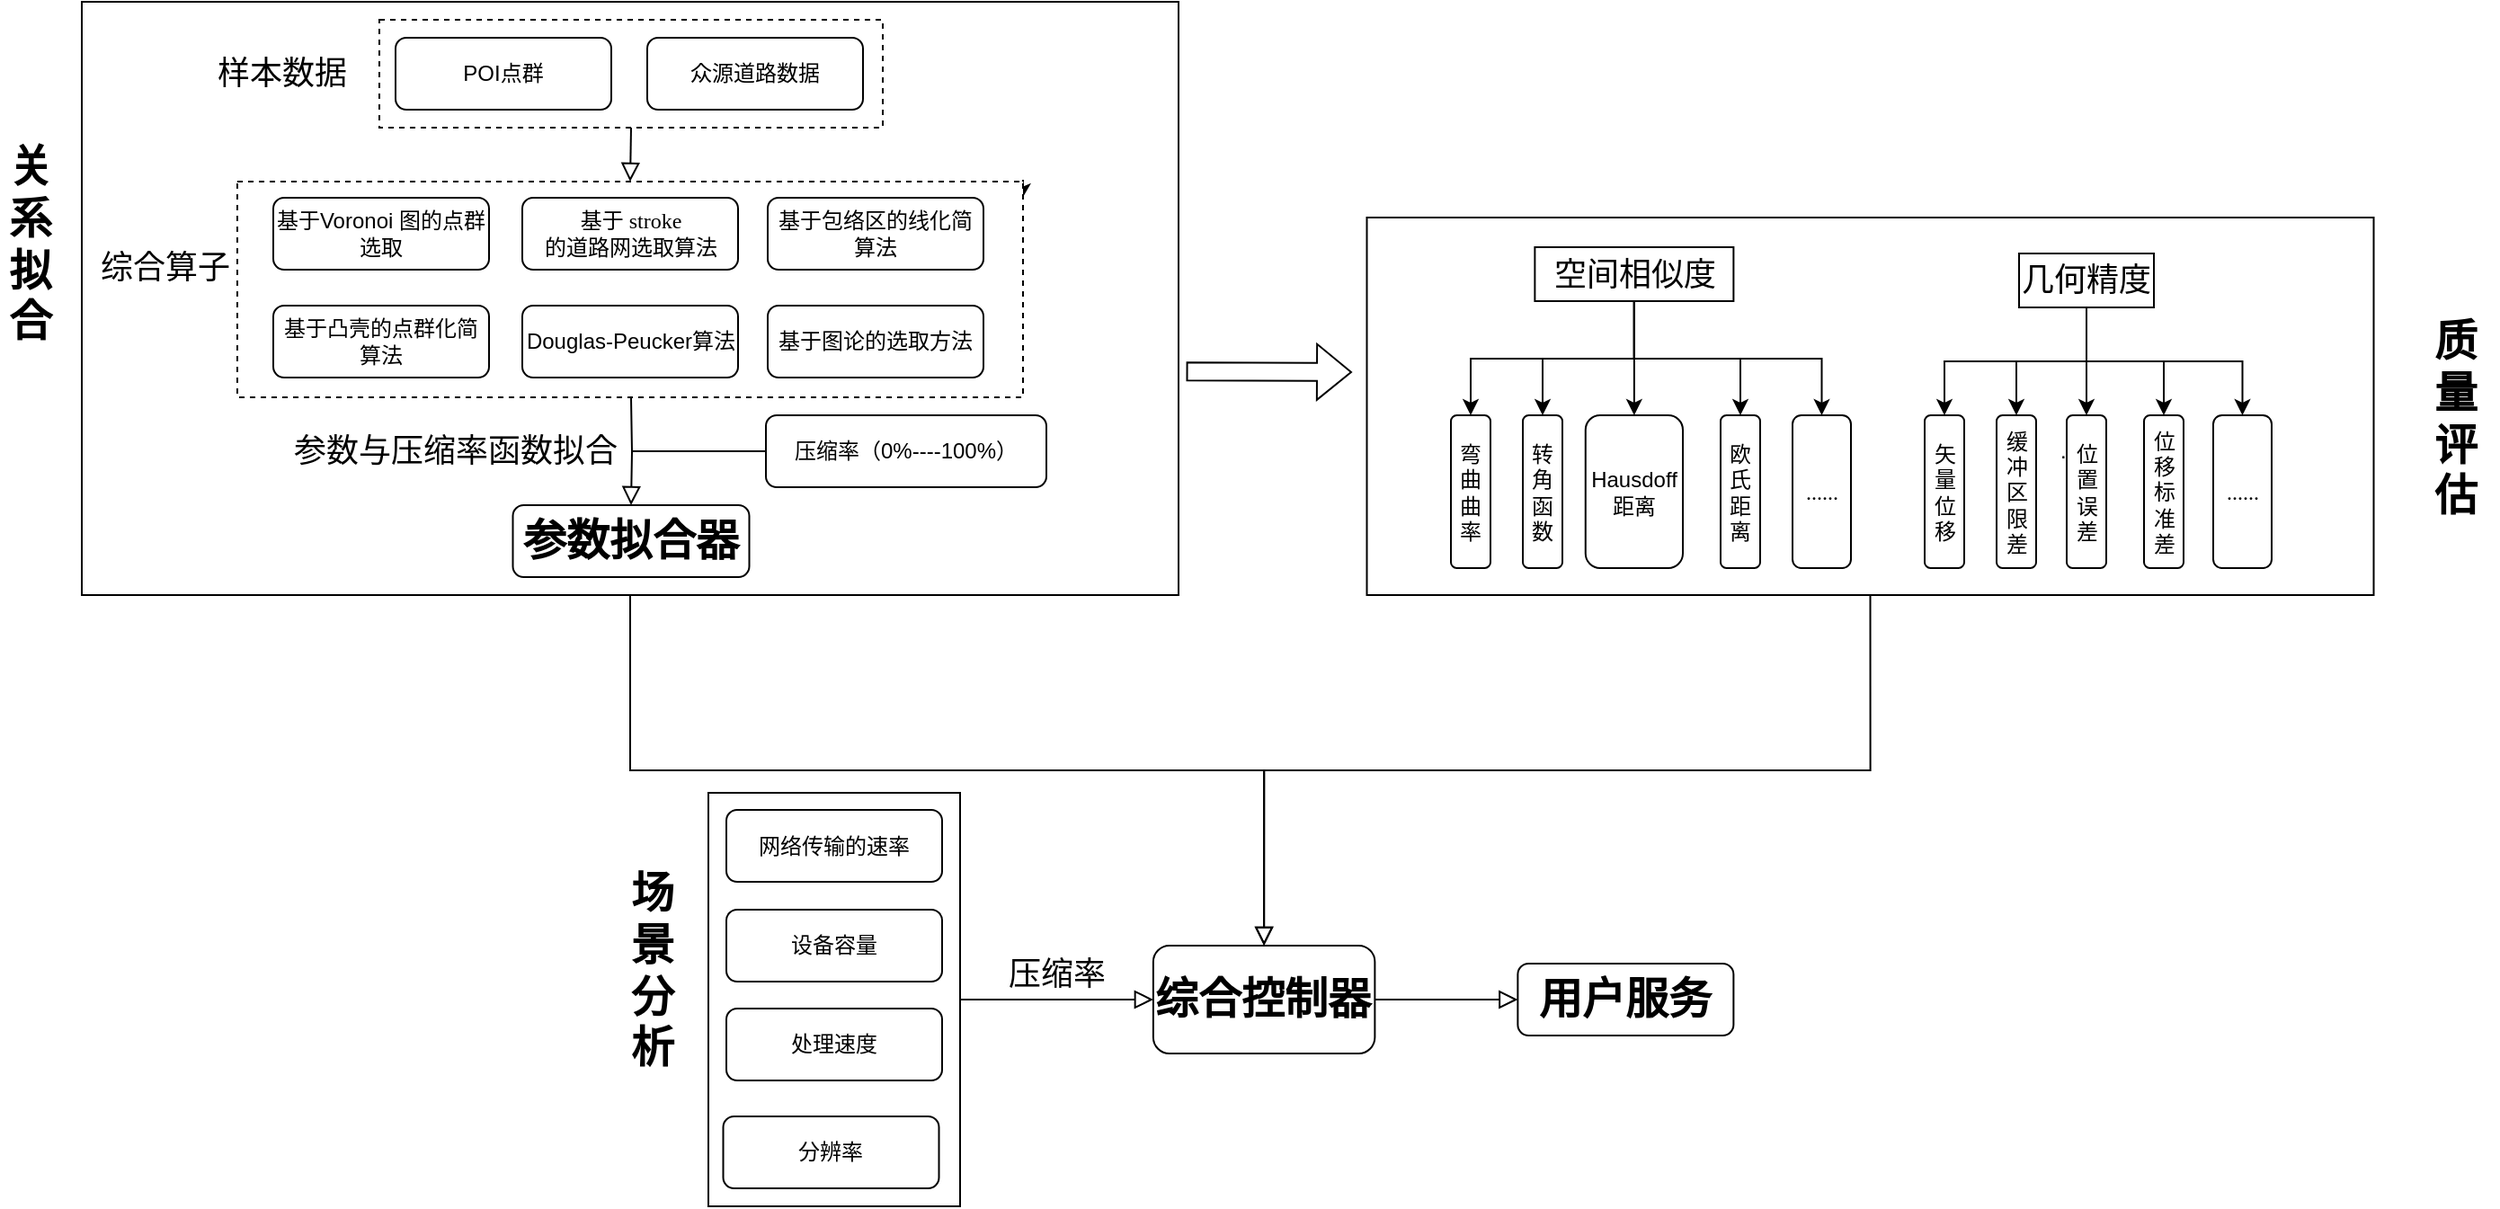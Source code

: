 <mxfile version="20.4.1" type="github">
  <diagram id="C5RBs43oDa-KdzZeNtuy" name="Page-1">
    <mxGraphModel dx="1740" dy="883" grid="1" gridSize="10" guides="1" tooltips="1" connect="1" arrows="1" fold="1" page="1" pageScale="1" pageWidth="827" pageHeight="1169" math="0" shadow="0">
      <root>
        <mxCell id="WIyWlLk6GJQsqaUBKTNV-0" />
        <mxCell id="WIyWlLk6GJQsqaUBKTNV-1" parent="WIyWlLk6GJQsqaUBKTNV-0" />
        <mxCell id="h_i_gSnvgIfFJRWZz87i-35" value="" style="rounded=0;whiteSpace=wrap;html=1;fontFamily=Times New Roman;fontSize=8;" vertex="1" parent="WIyWlLk6GJQsqaUBKTNV-1">
          <mxGeometry x="788.25" y="190" width="560" height="210" as="geometry" />
        </mxCell>
        <mxCell id="h_i_gSnvgIfFJRWZz87i-37" value="" style="rounded=0;whiteSpace=wrap;html=1;fontFamily=Times New Roman;fontSize=8;" vertex="1" parent="WIyWlLk6GJQsqaUBKTNV-1">
          <mxGeometry x="73.5" y="70" width="610" height="330" as="geometry" />
        </mxCell>
        <mxCell id="h_i_gSnvgIfFJRWZz87i-114" style="edgeStyle=orthogonalEdgeStyle;rounded=0;orthogonalLoop=1;jettySize=auto;html=1;exitX=1;exitY=0;exitDx=0;exitDy=0;entryX=0.857;entryY=0.344;entryDx=0;entryDy=0;entryPerimeter=0;fontFamily=Helvetica;fontSize=24;" edge="1" parent="WIyWlLk6GJQsqaUBKTNV-1">
          <mxGeometry relative="1" as="geometry">
            <mxPoint x="597.0" y="169" as="sourcePoint" />
            <mxPoint x="596.27" y="179.84" as="targetPoint" />
          </mxGeometry>
        </mxCell>
        <mxCell id="h_i_gSnvgIfFJRWZz87i-10" value="" style="rounded=0;whiteSpace=wrap;html=1;fontFamily=Times New Roman;fontSize=8;dashed=1;" vertex="1" parent="WIyWlLk6GJQsqaUBKTNV-1">
          <mxGeometry x="160" y="170" width="437" height="120" as="geometry" />
        </mxCell>
        <mxCell id="h_i_gSnvgIfFJRWZz87i-1" value="" style="rounded=0;whiteSpace=wrap;html=1;fontFamily=Times New Roman;fontSize=8;dashed=1;" vertex="1" parent="WIyWlLk6GJQsqaUBKTNV-1">
          <mxGeometry x="239" y="80" width="280" height="60" as="geometry" />
        </mxCell>
        <mxCell id="WIyWlLk6GJQsqaUBKTNV-3" value="POI点群" style="rounded=1;whiteSpace=wrap;html=1;fontSize=12;glass=0;strokeWidth=1;shadow=0;" parent="WIyWlLk6GJQsqaUBKTNV-1" vertex="1">
          <mxGeometry x="248" y="90" width="120" height="40" as="geometry" />
        </mxCell>
        <mxCell id="WIyWlLk6GJQsqaUBKTNV-9" value="" style="edgeStyle=orthogonalEdgeStyle;rounded=0;html=1;jettySize=auto;orthogonalLoop=1;fontSize=11;endArrow=block;endFill=0;endSize=8;strokeWidth=1;shadow=0;labelBackgroundColor=none;exitX=0.5;exitY=1;exitDx=0;exitDy=0;entryX=0.5;entryY=0;entryDx=0;entryDy=0;spacing=2;" parent="WIyWlLk6GJQsqaUBKTNV-1" target="h_i_gSnvgIfFJRWZz87i-10" edge="1" source="h_i_gSnvgIfFJRWZz87i-1">
          <mxGeometry y="10" relative="1" as="geometry">
            <mxPoint as="offset" />
            <mxPoint x="220" y="370" as="sourcePoint" />
            <mxPoint x="379" y="140" as="targetPoint" />
          </mxGeometry>
        </mxCell>
        <mxCell id="WIyWlLk6GJQsqaUBKTNV-12" value="&lt;font style=&quot;font-size: 24px;&quot;&gt;&lt;b&gt;参数拟合器&lt;/b&gt;&lt;/font&gt;" style="rounded=1;whiteSpace=wrap;html=1;fontSize=12;glass=0;strokeWidth=1;shadow=0;" parent="WIyWlLk6GJQsqaUBKTNV-1" vertex="1">
          <mxGeometry x="313.25" y="350" width="131.5" height="40" as="geometry" />
        </mxCell>
        <mxCell id="limIQbG5P-s_eVY_uHMg-7" value="&lt;p&gt;&lt;br&gt;&lt;/p&gt;" style="rounded=0;html=1;jettySize=auto;orthogonalLoop=1;fontSize=8;endArrow=block;endFill=0;endSize=8;strokeWidth=1;shadow=0;labelBackgroundColor=none;edgeStyle=orthogonalEdgeStyle;fontFamily=Verdana;align=center;exitX=0.5;exitY=1;exitDx=0;exitDy=0;entryX=0.5;entryY=0;entryDx=0;entryDy=0;" parent="WIyWlLk6GJQsqaUBKTNV-1" target="WIyWlLk6GJQsqaUBKTNV-12" edge="1">
          <mxGeometry y="10" relative="1" as="geometry">
            <mxPoint as="offset" />
            <mxPoint x="379" y="290" as="sourcePoint" />
            <mxPoint x="379" y="350" as="targetPoint" />
            <Array as="points" />
          </mxGeometry>
        </mxCell>
        <mxCell id="limIQbG5P-s_eVY_uHMg-9" value="&lt;span style=&quot;font-family: &amp;quot;Times New Roman&amp;quot;; font-size: 24px; font-weight: 700;&quot;&gt;综合控制器&lt;/span&gt;" style="rounded=1;whiteSpace=wrap;html=1;fontSize=12;glass=0;strokeWidth=1;shadow=0;" parent="WIyWlLk6GJQsqaUBKTNV-1" vertex="1">
          <mxGeometry x="669.44" y="595" width="123.25" height="60" as="geometry" />
        </mxCell>
        <mxCell id="limIQbG5P-s_eVY_uHMg-15" value="基于图论的选取方法" style="rounded=1;whiteSpace=wrap;html=1;fontSize=12;glass=0;strokeWidth=1;shadow=0;" parent="WIyWlLk6GJQsqaUBKTNV-1" vertex="1">
          <mxGeometry x="455" y="239" width="120" height="40" as="geometry" />
        </mxCell>
        <mxCell id="limIQbG5P-s_eVY_uHMg-20" value="空间相似度" style="text;html=1;strokeColor=default;fillColor=none;align=center;verticalAlign=middle;whiteSpace=wrap;rounded=0;fontFamily=Times New Roman;fontSize=18;labelBorderColor=none;" parent="WIyWlLk6GJQsqaUBKTNV-1" vertex="1">
          <mxGeometry x="881.69" y="206.5" width="110.5" height="30" as="geometry" />
        </mxCell>
        <mxCell id="h_i_gSnvgIfFJRWZz87i-0" value="众源道路数据" style="rounded=1;whiteSpace=wrap;html=1;fontSize=12;glass=0;strokeWidth=1;shadow=0;" vertex="1" parent="WIyWlLk6GJQsqaUBKTNV-1">
          <mxGeometry x="388" y="90" width="120" height="40" as="geometry" />
        </mxCell>
        <mxCell id="h_i_gSnvgIfFJRWZz87i-2" value="样本数据" style="text;html=1;strokeColor=none;fillColor=none;align=center;verticalAlign=middle;whiteSpace=wrap;rounded=0;fontSize=18;" vertex="1" parent="WIyWlLk6GJQsqaUBKTNV-1">
          <mxGeometry x="140" y="95" width="90" height="30" as="geometry" />
        </mxCell>
        <mxCell id="h_i_gSnvgIfFJRWZz87i-4" value="&lt;font style=&quot;font-size: 12px;&quot;&gt;基于Voronoi 图的点群选取&lt;/font&gt;" style="rounded=1;whiteSpace=wrap;html=1;fontSize=12;glass=0;strokeWidth=1;shadow=0;" vertex="1" parent="WIyWlLk6GJQsqaUBKTNV-1">
          <mxGeometry x="180" y="179" width="120" height="40" as="geometry" />
        </mxCell>
        <mxCell id="h_i_gSnvgIfFJRWZz87i-5" value="&lt;font style=&quot;font-size: 12px;&quot;&gt;&lt;span style=&quot;font-family: 等线;&quot;&gt;基于&lt;/span&gt;&lt;span style=&quot;font-family: 微软雅黑;&quot;&gt; &lt;/span&gt;&lt;span style=&quot;font-family: 微软雅黑;&quot;&gt;stroke&lt;br/&gt;&lt;/span&gt;&lt;span style=&quot;font-family: 等线;&quot;&gt;的道路网选取&lt;/span&gt;&lt;span style=&quot;font-family: 等线;&quot;&gt;算法&lt;/span&gt;&lt;/font&gt;" style="rounded=1;whiteSpace=wrap;html=1;fontSize=12;glass=0;strokeWidth=1;shadow=0;" vertex="1" parent="WIyWlLk6GJQsqaUBKTNV-1">
          <mxGeometry x="318.5" y="179" width="120" height="40" as="geometry" />
        </mxCell>
        <mxCell id="h_i_gSnvgIfFJRWZz87i-6" value="&lt;font style=&quot;font-size: 12px;&quot;&gt;Douglas-Peucker算法&lt;/font&gt;" style="rounded=1;whiteSpace=wrap;html=1;fontSize=12;glass=0;strokeWidth=1;shadow=0;" vertex="1" parent="WIyWlLk6GJQsqaUBKTNV-1">
          <mxGeometry x="318.5" y="239" width="120" height="40" as="geometry" />
        </mxCell>
        <mxCell id="h_i_gSnvgIfFJRWZz87i-7" value="基于凸壳的点群化简算法" style="rounded=1;whiteSpace=wrap;html=1;fontSize=12;glass=0;strokeWidth=1;shadow=0;" vertex="1" parent="WIyWlLk6GJQsqaUBKTNV-1">
          <mxGeometry x="180" y="239" width="120" height="40" as="geometry" />
        </mxCell>
        <mxCell id="h_i_gSnvgIfFJRWZz87i-8" value="&lt;font style=&quot;font-size: 12px;&quot;&gt;基于包络区的线化简算法&lt;/font&gt;" style="rounded=1;whiteSpace=wrap;html=1;fontSize=12;glass=0;strokeWidth=1;shadow=0;" vertex="1" parent="WIyWlLk6GJQsqaUBKTNV-1">
          <mxGeometry x="455" y="179" width="120" height="40" as="geometry" />
        </mxCell>
        <mxCell id="h_i_gSnvgIfFJRWZz87i-12" value="综合算子" style="text;html=1;strokeColor=none;fillColor=none;align=center;verticalAlign=middle;whiteSpace=wrap;rounded=0;fontSize=18;" vertex="1" parent="WIyWlLk6GJQsqaUBKTNV-1">
          <mxGeometry x="80" y="203" width="80" height="30" as="geometry" />
        </mxCell>
        <mxCell id="h_i_gSnvgIfFJRWZz87i-16" value="压缩率（0%----100%）" style="rounded=1;whiteSpace=wrap;html=1;fontSize=12;glass=0;strokeWidth=1;shadow=0;" vertex="1" parent="WIyWlLk6GJQsqaUBKTNV-1">
          <mxGeometry x="454" y="300" width="156" height="40" as="geometry" />
        </mxCell>
        <mxCell id="h_i_gSnvgIfFJRWZz87i-18" value="" style="endArrow=none;html=1;rounded=0;fontFamily=Helvetica;fontSize=12;entryX=0;entryY=0.5;entryDx=0;entryDy=0;" edge="1" parent="WIyWlLk6GJQsqaUBKTNV-1" target="h_i_gSnvgIfFJRWZz87i-16">
          <mxGeometry width="50" height="50" relative="1" as="geometry">
            <mxPoint x="380" y="320" as="sourcePoint" />
            <mxPoint x="450" y="320" as="targetPoint" />
          </mxGeometry>
        </mxCell>
        <mxCell id="h_i_gSnvgIfFJRWZz87i-20" value="参数与压缩率函数拟合" style="text;html=1;strokeColor=none;fillColor=none;align=center;verticalAlign=middle;whiteSpace=wrap;rounded=0;fontFamily=Helvetica;fontSize=18;" vertex="1" parent="WIyWlLk6GJQsqaUBKTNV-1">
          <mxGeometry x="190" y="305" width="183" height="30" as="geometry" />
        </mxCell>
        <mxCell id="h_i_gSnvgIfFJRWZz87i-23" value="转角函数" style="rounded=1;whiteSpace=wrap;html=1;fontSize=12;glass=0;strokeWidth=1;shadow=0;horizontal=1;align=center;" vertex="1" parent="WIyWlLk6GJQsqaUBKTNV-1">
          <mxGeometry x="875" y="300" width="22" height="85" as="geometry" />
        </mxCell>
        <mxCell id="h_i_gSnvgIfFJRWZz87i-24" value="Hausdoff距离" style="rounded=1;whiteSpace=wrap;html=1;fontSize=12;glass=0;strokeWidth=1;shadow=0;" vertex="1" parent="WIyWlLk6GJQsqaUBKTNV-1">
          <mxGeometry x="909.88" y="300" width="54.12" height="85" as="geometry" />
        </mxCell>
        <mxCell id="h_i_gSnvgIfFJRWZz87i-33" value="......" style="text;html=1;strokeColor=none;fillColor=none;align=center;verticalAlign=middle;whiteSpace=wrap;rounded=0;fontSize=12;" vertex="1" parent="WIyWlLk6GJQsqaUBKTNV-1">
          <mxGeometry x="1153.75" y="304.5" width="60" height="30" as="geometry" />
        </mxCell>
        <mxCell id="h_i_gSnvgIfFJRWZz87i-36" value="&lt;font style=&quot;font-size: 24px;&quot;&gt;质量评估&lt;/font&gt;" style="text;html=1;strokeColor=none;fillColor=none;align=center;verticalAlign=middle;whiteSpace=wrap;rounded=0;dashed=1;fontFamily=Times New Roman;fontSize=8;fontStyle=1" vertex="1" parent="WIyWlLk6GJQsqaUBKTNV-1">
          <mxGeometry x="1369.5" y="287" width="47.75" height="30" as="geometry" />
        </mxCell>
        <mxCell id="h_i_gSnvgIfFJRWZz87i-38" value="&lt;font style=&quot;font-size: 24px;&quot;&gt;关系拟合&lt;/font&gt;" style="text;html=1;strokeColor=none;fillColor=none;align=center;verticalAlign=middle;whiteSpace=wrap;rounded=0;dashed=1;fontFamily=Times New Roman;fontSize=8;fontStyle=1;horizontal=1;" vertex="1" parent="WIyWlLk6GJQsqaUBKTNV-1">
          <mxGeometry x="28.5" y="190" width="31.5" height="30" as="geometry" />
        </mxCell>
        <mxCell id="h_i_gSnvgIfFJRWZz87i-52" value="" style="edgeStyle=elbowEdgeStyle;elbow=vertical;endArrow=classic;html=1;rounded=0;fontFamily=Helvetica;fontSize=24;exitX=0.5;exitY=1;exitDx=0;exitDy=0;entryX=0.5;entryY=0;entryDx=0;entryDy=0;" edge="1" parent="WIyWlLk6GJQsqaUBKTNV-1" source="limIQbG5P-s_eVY_uHMg-20" target="h_i_gSnvgIfFJRWZz87i-23">
          <mxGeometry width="50" height="50" relative="1" as="geometry">
            <mxPoint x="1035.75" y="319.5" as="sourcePoint" />
            <mxPoint x="1085.75" y="269.5" as="targetPoint" />
          </mxGeometry>
        </mxCell>
        <mxCell id="h_i_gSnvgIfFJRWZz87i-53" value="" style="endArrow=classic;html=1;rounded=0;fontFamily=Helvetica;fontSize=24;entryX=0.5;entryY=0;entryDx=0;entryDy=0;" edge="1" parent="WIyWlLk6GJQsqaUBKTNV-1" source="limIQbG5P-s_eVY_uHMg-20" target="h_i_gSnvgIfFJRWZz87i-24">
          <mxGeometry width="50" height="50" relative="1" as="geometry">
            <mxPoint x="1035.75" y="319.5" as="sourcePoint" />
            <mxPoint x="1085.75" y="269.5" as="targetPoint" />
          </mxGeometry>
        </mxCell>
        <mxCell id="h_i_gSnvgIfFJRWZz87i-55" value="弯曲曲率" style="rounded=1;whiteSpace=wrap;html=1;fontSize=12;glass=0;strokeWidth=1;shadow=0;horizontal=1;align=center;direction=south;" vertex="1" parent="WIyWlLk6GJQsqaUBKTNV-1">
          <mxGeometry x="835" y="300" width="22" height="85" as="geometry" />
        </mxCell>
        <mxCell id="h_i_gSnvgIfFJRWZz87i-56" value="" style="edgeStyle=elbowEdgeStyle;elbow=vertical;endArrow=classic;html=1;rounded=0;fontFamily=Helvetica;fontSize=24;exitX=0.5;exitY=1;exitDx=0;exitDy=0;entryX=0;entryY=0.5;entryDx=0;entryDy=0;" edge="1" parent="WIyWlLk6GJQsqaUBKTNV-1" source="limIQbG5P-s_eVY_uHMg-20" target="h_i_gSnvgIfFJRWZz87i-55">
          <mxGeometry width="50" height="50" relative="1" as="geometry">
            <mxPoint x="969.75" y="219.5" as="sourcePoint" />
            <mxPoint x="880.75" y="279.5" as="targetPoint" />
          </mxGeometry>
        </mxCell>
        <mxCell id="h_i_gSnvgIfFJRWZz87i-59" value="&lt;span style=&quot;font-family: 微软雅黑;&quot;&gt;......&lt;/span&gt;" style="rounded=1;whiteSpace=wrap;html=1;fontSize=12;glass=0;strokeWidth=1;shadow=0;" vertex="1" parent="WIyWlLk6GJQsqaUBKTNV-1">
          <mxGeometry x="1025" y="300" width="32.5" height="85" as="geometry" />
        </mxCell>
        <mxCell id="h_i_gSnvgIfFJRWZz87i-60" value="" style="edgeStyle=elbowEdgeStyle;elbow=vertical;endArrow=classic;html=1;rounded=0;fontFamily=Helvetica;fontSize=24;exitX=0.5;exitY=1;exitDx=0;exitDy=0;entryX=0.5;entryY=0;entryDx=0;entryDy=0;" edge="1" parent="WIyWlLk6GJQsqaUBKTNV-1" source="limIQbG5P-s_eVY_uHMg-20" target="h_i_gSnvgIfFJRWZz87i-59">
          <mxGeometry width="50" height="50" relative="1" as="geometry">
            <mxPoint x="947.75" y="219.5" as="sourcePoint" />
            <mxPoint x="1032.75" y="279.5" as="targetPoint" />
          </mxGeometry>
        </mxCell>
        <mxCell id="h_i_gSnvgIfFJRWZz87i-63" value="" style="edgeStyle=elbowEdgeStyle;elbow=vertical;endArrow=classic;html=1;rounded=0;fontFamily=Helvetica;fontSize=24;exitX=0.5;exitY=1;exitDx=0;exitDy=0;entryX=0.5;entryY=0;entryDx=0;entryDy=0;" edge="1" parent="WIyWlLk6GJQsqaUBKTNV-1" source="limIQbG5P-s_eVY_uHMg-20" target="h_i_gSnvgIfFJRWZz87i-64">
          <mxGeometry width="50" height="50" relative="1" as="geometry">
            <mxPoint x="947.75" y="219.5" as="sourcePoint" />
            <mxPoint x="991.25" y="269.5" as="targetPoint" />
          </mxGeometry>
        </mxCell>
        <mxCell id="h_i_gSnvgIfFJRWZz87i-64" value="&lt;span style=&quot;font-family: 微软雅黑;&quot;&gt;欧氏距离&lt;/span&gt;" style="rounded=1;whiteSpace=wrap;html=1;fontSize=12;glass=0;strokeWidth=1;shadow=0;" vertex="1" parent="WIyWlLk6GJQsqaUBKTNV-1">
          <mxGeometry x="985" y="300" width="22" height="85" as="geometry" />
        </mxCell>
        <mxCell id="h_i_gSnvgIfFJRWZz87i-68" value="几何精度" style="text;html=1;strokeColor=default;fillColor=none;align=center;verticalAlign=middle;whiteSpace=wrap;rounded=0;fontFamily=Times New Roman;fontSize=18;labelBorderColor=none;" vertex="1" parent="WIyWlLk6GJQsqaUBKTNV-1">
          <mxGeometry x="1151" y="210" width="75" height="30" as="geometry" />
        </mxCell>
        <mxCell id="h_i_gSnvgIfFJRWZz87i-69" value="缓冲区限差" style="rounded=1;whiteSpace=wrap;html=1;fontSize=12;glass=0;strokeWidth=1;shadow=0;horizontal=1;align=center;" vertex="1" parent="WIyWlLk6GJQsqaUBKTNV-1">
          <mxGeometry x="1138.5" y="300" width="22" height="85" as="geometry" />
        </mxCell>
        <mxCell id="h_i_gSnvgIfFJRWZz87i-70" value="位置误差" style="rounded=1;whiteSpace=wrap;html=1;fontSize=12;glass=0;strokeWidth=1;shadow=0;" vertex="1" parent="WIyWlLk6GJQsqaUBKTNV-1">
          <mxGeometry x="1177.5" y="300" width="22" height="85" as="geometry" />
        </mxCell>
        <mxCell id="h_i_gSnvgIfFJRWZz87i-71" value="" style="edgeStyle=elbowEdgeStyle;elbow=vertical;endArrow=classic;html=1;rounded=0;fontFamily=Helvetica;fontSize=24;exitX=0.5;exitY=1;exitDx=0;exitDy=0;entryX=0.5;entryY=0;entryDx=0;entryDy=0;" edge="1" parent="WIyWlLk6GJQsqaUBKTNV-1" source="h_i_gSnvgIfFJRWZz87i-68" target="h_i_gSnvgIfFJRWZz87i-69">
          <mxGeometry width="50" height="50" relative="1" as="geometry">
            <mxPoint x="1264.25" y="319.5" as="sourcePoint" />
            <mxPoint x="1314.25" y="269.5" as="targetPoint" />
          </mxGeometry>
        </mxCell>
        <mxCell id="h_i_gSnvgIfFJRWZz87i-72" value="" style="endArrow=classic;html=1;rounded=0;fontFamily=Helvetica;fontSize=24;entryX=0.5;entryY=0;entryDx=0;entryDy=0;" edge="1" parent="WIyWlLk6GJQsqaUBKTNV-1" source="h_i_gSnvgIfFJRWZz87i-68" target="h_i_gSnvgIfFJRWZz87i-70">
          <mxGeometry width="50" height="50" relative="1" as="geometry">
            <mxPoint x="1264.25" y="319.5" as="sourcePoint" />
            <mxPoint x="1314.25" y="269.5" as="targetPoint" />
          </mxGeometry>
        </mxCell>
        <mxCell id="h_i_gSnvgIfFJRWZz87i-73" value="矢量位移" style="rounded=1;whiteSpace=wrap;html=1;fontSize=12;glass=0;strokeWidth=1;shadow=0;horizontal=1;align=center;direction=south;" vertex="1" parent="WIyWlLk6GJQsqaUBKTNV-1">
          <mxGeometry x="1098.5" y="300" width="22" height="85" as="geometry" />
        </mxCell>
        <mxCell id="h_i_gSnvgIfFJRWZz87i-74" value="" style="edgeStyle=elbowEdgeStyle;elbow=vertical;endArrow=classic;html=1;rounded=0;fontFamily=Helvetica;fontSize=24;exitX=0.5;exitY=1;exitDx=0;exitDy=0;entryX=0;entryY=0.5;entryDx=0;entryDy=0;" edge="1" parent="WIyWlLk6GJQsqaUBKTNV-1" source="h_i_gSnvgIfFJRWZz87i-68" target="h_i_gSnvgIfFJRWZz87i-73">
          <mxGeometry width="50" height="50" relative="1" as="geometry">
            <mxPoint x="1198.25" y="219.5" as="sourcePoint" />
            <mxPoint x="1109.25" y="279.5" as="targetPoint" />
          </mxGeometry>
        </mxCell>
        <mxCell id="h_i_gSnvgIfFJRWZz87i-75" value="&lt;span style=&quot;font-family: 微软雅黑;&quot;&gt;......&lt;/span&gt;" style="rounded=1;whiteSpace=wrap;html=1;fontSize=12;glass=0;strokeWidth=1;shadow=0;" vertex="1" parent="WIyWlLk6GJQsqaUBKTNV-1">
          <mxGeometry x="1259" y="300" width="32.5" height="85" as="geometry" />
        </mxCell>
        <mxCell id="h_i_gSnvgIfFJRWZz87i-76" value="" style="edgeStyle=elbowEdgeStyle;elbow=vertical;endArrow=classic;html=1;rounded=0;fontFamily=Helvetica;fontSize=24;exitX=0.5;exitY=1;exitDx=0;exitDy=0;entryX=0.5;entryY=0;entryDx=0;entryDy=0;" edge="1" parent="WIyWlLk6GJQsqaUBKTNV-1" source="h_i_gSnvgIfFJRWZz87i-68" target="h_i_gSnvgIfFJRWZz87i-75">
          <mxGeometry width="50" height="50" relative="1" as="geometry">
            <mxPoint x="1176.25" y="219.5" as="sourcePoint" />
            <mxPoint x="1261.25" y="279.5" as="targetPoint" />
          </mxGeometry>
        </mxCell>
        <mxCell id="h_i_gSnvgIfFJRWZz87i-77" value="" style="edgeStyle=elbowEdgeStyle;elbow=vertical;endArrow=classic;html=1;rounded=0;fontFamily=Helvetica;fontSize=24;exitX=0.5;exitY=1;exitDx=0;exitDy=0;entryX=0.5;entryY=0;entryDx=0;entryDy=0;" edge="1" parent="WIyWlLk6GJQsqaUBKTNV-1" source="h_i_gSnvgIfFJRWZz87i-68" target="h_i_gSnvgIfFJRWZz87i-78">
          <mxGeometry width="50" height="50" relative="1" as="geometry">
            <mxPoint x="1176.25" y="219.5" as="sourcePoint" />
            <mxPoint x="1219.75" y="269.5" as="targetPoint" />
          </mxGeometry>
        </mxCell>
        <mxCell id="h_i_gSnvgIfFJRWZz87i-78" value="&lt;span style=&quot;font-family: 微软雅黑;&quot;&gt;位移标准差&lt;/span&gt;" style="rounded=1;whiteSpace=wrap;html=1;fontSize=12;glass=0;strokeWidth=1;shadow=0;" vertex="1" parent="WIyWlLk6GJQsqaUBKTNV-1">
          <mxGeometry x="1220.5" y="300" width="22" height="85" as="geometry" />
        </mxCell>
        <mxCell id="h_i_gSnvgIfFJRWZz87i-80" value="&lt;p&gt;&lt;br&gt;&lt;/p&gt;" style="rounded=0;html=1;jettySize=auto;orthogonalLoop=1;fontSize=8;endArrow=block;endFill=0;endSize=8;strokeWidth=1;shadow=0;labelBackgroundColor=none;edgeStyle=orthogonalEdgeStyle;fontFamily=Verdana;align=center;entryX=0.5;entryY=0;entryDx=0;entryDy=0;exitX=0.5;exitY=1;exitDx=0;exitDy=0;" edge="1" parent="WIyWlLk6GJQsqaUBKTNV-1" source="h_i_gSnvgIfFJRWZz87i-35" target="limIQbG5P-s_eVY_uHMg-9">
          <mxGeometry y="10" relative="1" as="geometry">
            <mxPoint as="offset" />
            <mxPoint x="388.5" y="426.5" as="sourcePoint" />
            <mxPoint x="389" y="470" as="targetPoint" />
            <Array as="points" />
          </mxGeometry>
        </mxCell>
        <mxCell id="h_i_gSnvgIfFJRWZz87i-83" value="" style="rounded=0;whiteSpace=wrap;html=1;fontFamily=Times New Roman;fontSize=8;" vertex="1" parent="WIyWlLk6GJQsqaUBKTNV-1">
          <mxGeometry x="422" y="510" width="140" height="230" as="geometry" />
        </mxCell>
        <mxCell id="h_i_gSnvgIfFJRWZz87i-106" value="&lt;p&gt;&lt;br&gt;&lt;/p&gt;" style="rounded=0;html=1;jettySize=auto;orthogonalLoop=1;fontSize=8;endArrow=block;endFill=0;endSize=8;strokeWidth=1;shadow=0;labelBackgroundColor=none;edgeStyle=orthogonalEdgeStyle;fontFamily=Verdana;align=center;entryX=0;entryY=0.5;entryDx=0;entryDy=0;exitX=1;exitY=0.5;exitDx=0;exitDy=0;" edge="1" parent="WIyWlLk6GJQsqaUBKTNV-1" source="h_i_gSnvgIfFJRWZz87i-83" target="limIQbG5P-s_eVY_uHMg-9">
          <mxGeometry y="10" relative="1" as="geometry">
            <mxPoint as="offset" />
            <mxPoint x="743.69" y="469" as="sourcePoint" />
            <mxPoint x="743.69" y="560" as="targetPoint" />
            <Array as="points" />
          </mxGeometry>
        </mxCell>
        <mxCell id="h_i_gSnvgIfFJRWZz87i-107" value="&lt;font style=&quot;font-size: 18px;&quot;&gt;压缩率&lt;/font&gt;" style="text;html=1;strokeColor=none;fillColor=none;align=center;verticalAlign=middle;whiteSpace=wrap;rounded=0;labelBorderColor=none;fontFamily=Helvetica;fontSize=24;" vertex="1" parent="WIyWlLk6GJQsqaUBKTNV-1">
          <mxGeometry x="578.94" y="594" width="74.25" height="30" as="geometry" />
        </mxCell>
        <mxCell id="h_i_gSnvgIfFJRWZz87i-108" value="&lt;p&gt;&lt;br&gt;&lt;/p&gt;" style="rounded=0;html=1;jettySize=auto;orthogonalLoop=1;fontSize=8;endArrow=block;endFill=0;endSize=8;strokeWidth=1;shadow=0;labelBackgroundColor=none;edgeStyle=orthogonalEdgeStyle;fontFamily=Verdana;align=center;entryX=0;entryY=0.5;entryDx=0;entryDy=0;" edge="1" parent="WIyWlLk6GJQsqaUBKTNV-1" source="limIQbG5P-s_eVY_uHMg-9" target="h_i_gSnvgIfFJRWZz87i-113">
          <mxGeometry y="10" relative="1" as="geometry">
            <mxPoint as="offset" />
            <mxPoint x="890.32" y="678.07" as="sourcePoint" />
            <mxPoint x="873.19" y="635" as="targetPoint" />
            <Array as="points" />
          </mxGeometry>
        </mxCell>
        <mxCell id="h_i_gSnvgIfFJRWZz87i-109" value="&lt;font style=&quot;font-size: 24px;&quot;&gt;场景分析&lt;/font&gt;" style="text;html=1;strokeColor=none;fillColor=none;align=center;verticalAlign=middle;whiteSpace=wrap;rounded=0;dashed=1;fontFamily=Times New Roman;fontSize=8;fontStyle=1" vertex="1" parent="WIyWlLk6GJQsqaUBKTNV-1">
          <mxGeometry x="373" y="594" width="35.5" height="30" as="geometry" />
        </mxCell>
        <mxCell id="h_i_gSnvgIfFJRWZz87i-110" value="网络传输的速率" style="rounded=1;whiteSpace=wrap;html=1;fontSize=12;glass=0;strokeWidth=1;shadow=0;" vertex="1" parent="WIyWlLk6GJQsqaUBKTNV-1">
          <mxGeometry x="432" y="519.5" width="120" height="40" as="geometry" />
        </mxCell>
        <mxCell id="h_i_gSnvgIfFJRWZz87i-111" value="设备容量" style="rounded=1;whiteSpace=wrap;html=1;fontSize=12;glass=0;strokeWidth=1;shadow=0;" vertex="1" parent="WIyWlLk6GJQsqaUBKTNV-1">
          <mxGeometry x="432" y="575" width="120" height="40" as="geometry" />
        </mxCell>
        <mxCell id="h_i_gSnvgIfFJRWZz87i-112" value="处理速度" style="rounded=1;whiteSpace=wrap;html=1;fontSize=12;glass=0;strokeWidth=1;shadow=0;" vertex="1" parent="WIyWlLk6GJQsqaUBKTNV-1">
          <mxGeometry x="432" y="630" width="120" height="40" as="geometry" />
        </mxCell>
        <mxCell id="h_i_gSnvgIfFJRWZz87i-113" value="&lt;font style=&quot;font-size: 24px;&quot;&gt;&lt;b&gt;用户服务&lt;/b&gt;&lt;/font&gt;" style="rounded=1;whiteSpace=wrap;html=1;fontSize=12;glass=0;strokeWidth=1;shadow=0;" vertex="1" parent="WIyWlLk6GJQsqaUBKTNV-1">
          <mxGeometry x="872.19" y="605" width="120" height="40" as="geometry" />
        </mxCell>
        <mxCell id="h_i_gSnvgIfFJRWZz87i-116" value="分辨率" style="rounded=1;whiteSpace=wrap;html=1;fontSize=12;glass=0;strokeWidth=1;shadow=0;" vertex="1" parent="WIyWlLk6GJQsqaUBKTNV-1">
          <mxGeometry x="430.25" y="690" width="120" height="40" as="geometry" />
        </mxCell>
        <mxCell id="h_i_gSnvgIfFJRWZz87i-122" value="" style="shape=flexArrow;endArrow=classic;html=1;rounded=0;fontFamily=Helvetica;fontSize=18;exitX=1.007;exitY=0.623;exitDx=0;exitDy=0;exitPerimeter=0;" edge="1" parent="WIyWlLk6GJQsqaUBKTNV-1" source="h_i_gSnvgIfFJRWZz87i-37">
          <mxGeometry width="50" height="50" relative="1" as="geometry">
            <mxPoint x="750" y="440" as="sourcePoint" />
            <mxPoint x="780" y="276" as="targetPoint" />
          </mxGeometry>
        </mxCell>
        <mxCell id="h_i_gSnvgIfFJRWZz87i-124" value="&lt;p&gt;&lt;br&gt;&lt;/p&gt;" style="rounded=0;html=1;jettySize=auto;orthogonalLoop=1;fontSize=8;endArrow=block;endFill=0;endSize=8;strokeWidth=1;shadow=0;labelBackgroundColor=none;edgeStyle=orthogonalEdgeStyle;fontFamily=Verdana;align=center;exitX=0.5;exitY=1;exitDx=0;exitDy=0;entryX=0.5;entryY=0;entryDx=0;entryDy=0;" edge="1" parent="WIyWlLk6GJQsqaUBKTNV-1" source="h_i_gSnvgIfFJRWZz87i-37" target="limIQbG5P-s_eVY_uHMg-9">
          <mxGeometry y="10" relative="1" as="geometry">
            <mxPoint as="offset" />
            <mxPoint x="1078.25" y="344.5" as="sourcePoint" />
            <mxPoint x="760" y="610" as="targetPoint" />
            <Array as="points" />
          </mxGeometry>
        </mxCell>
      </root>
    </mxGraphModel>
  </diagram>
</mxfile>
